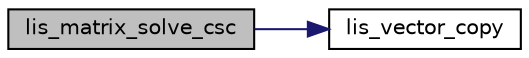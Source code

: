 digraph "lis_matrix_solve_csc"
{
  edge [fontname="Helvetica",fontsize="10",labelfontname="Helvetica",labelfontsize="10"];
  node [fontname="Helvetica",fontsize="10",shape=record];
  rankdir="LR";
  Node14459 [label="lis_matrix_solve_csc",height=0.2,width=0.4,color="black", fillcolor="grey75", style="filled", fontcolor="black"];
  Node14459 -> Node14460 [color="midnightblue",fontsize="10",style="solid",fontname="Helvetica"];
  Node14460 [label="lis_vector_copy",height=0.2,width=0.4,color="black", fillcolor="white", style="filled",URL="$d3/d33/lis_8h.html#abff0c4f94df1aa3723b22c7cb1725916"];
}

